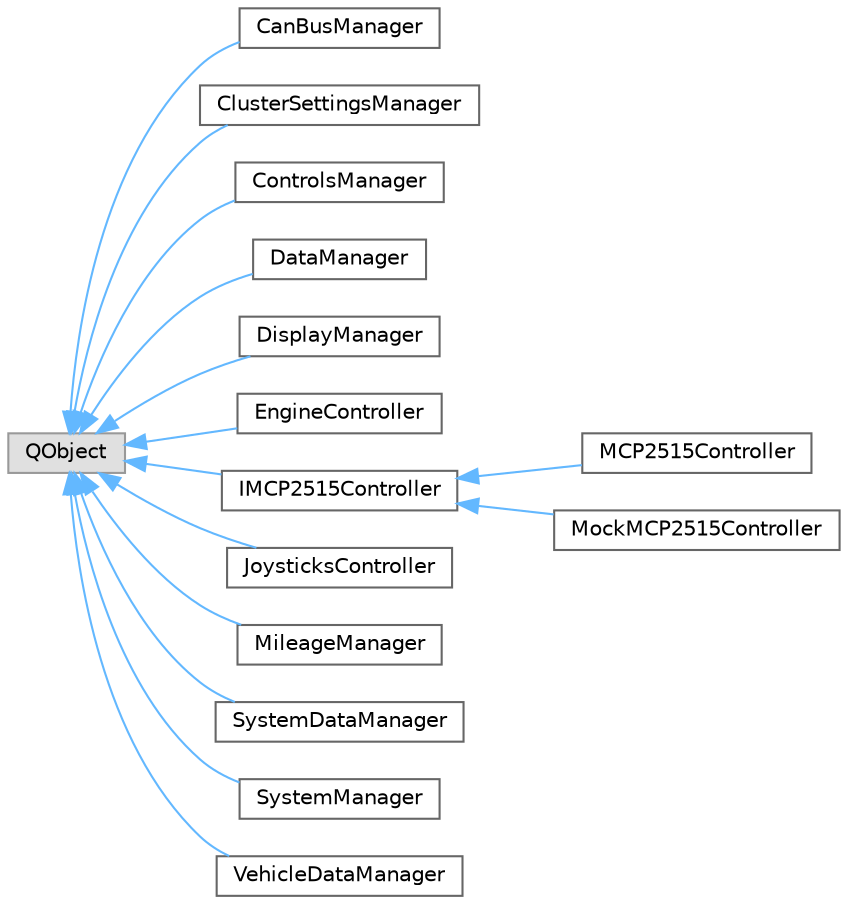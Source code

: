 digraph "Graphical Class Hierarchy"
{
 // LATEX_PDF_SIZE
  bgcolor="transparent";
  edge [fontname=Helvetica,fontsize=10,labelfontname=Helvetica,labelfontsize=10];
  node [fontname=Helvetica,fontsize=10,shape=box,height=0.2,width=0.4];
  rankdir="LR";
  Node0 [id="Node000000",label="QObject",height=0.2,width=0.4,color="grey60", fillcolor="#E0E0E0", style="filled",tooltip=" "];
  Node0 -> Node1 [id="edge18_Node000000_Node000001",dir="back",color="steelblue1",style="solid",tooltip=" "];
  Node1 [id="Node000001",label="CanBusManager",height=0.2,width=0.4,color="grey40", fillcolor="white", style="filled",URL="$classCanBusManager.html",tooltip="Class that manages the CAN bus communication. QObject."];
  Node0 -> Node2 [id="edge19_Node000000_Node000002",dir="back",color="steelblue1",style="solid",tooltip=" "];
  Node2 [id="Node000002",label="ClusterSettingsManager",height=0.2,width=0.4,color="grey40", fillcolor="white", style="filled",URL="$classClusterSettingsManager.html",tooltip=" "];
  Node0 -> Node3 [id="edge20_Node000000_Node000003",dir="back",color="steelblue1",style="solid",tooltip=" "];
  Node3 [id="Node000003",label="ControlsManager",height=0.2,width=0.4,color="grey40", fillcolor="white", style="filled",URL="$classControlsManager.html",tooltip="Class that manages the car's controls. QObject."];
  Node0 -> Node4 [id="edge21_Node000000_Node000004",dir="back",color="steelblue1",style="solid",tooltip=" "];
  Node4 [id="Node000004",label="DataManager",height=0.2,width=0.4,color="grey40", fillcolor="white", style="filled",URL="$classDataManager.html",tooltip="Class that manages the data received from the car's systems. QObject."];
  Node0 -> Node5 [id="edge22_Node000000_Node000005",dir="back",color="steelblue1",style="solid",tooltip=" "];
  Node5 [id="Node000005",label="DisplayManager",height=0.2,width=0.4,color="grey40", fillcolor="white", style="filled",URL="$classDisplayManager.html",tooltip="Class that manages the display of the car manager. QObject."];
  Node0 -> Node6 [id="edge23_Node000000_Node000006",dir="back",color="steelblue1",style="solid",tooltip=" "];
  Node6 [id="Node000006",label="EngineController",height=0.2,width=0.4,color="grey40", fillcolor="white", style="filled",URL="$classEngineController.html",tooltip="Class that controls the car's engine. QObject."];
  Node0 -> Node7 [id="edge24_Node000000_Node000007",dir="back",color="steelblue1",style="solid",tooltip=" "];
  Node7 [id="Node000007",label="IMCP2515Controller",height=0.2,width=0.4,color="grey40", fillcolor="white", style="filled",URL="$classIMCP2515Controller.html",tooltip="Interface for the MCP2515 CAN controller. QObject."];
  Node7 -> Node8 [id="edge25_Node000007_Node000008",dir="back",color="steelblue1",style="solid",tooltip=" "];
  Node8 [id="Node000008",label="MCP2515Controller",height=0.2,width=0.4,color="grey40", fillcolor="white", style="filled",URL="$classMCP2515Controller.html",tooltip="Class that controls the MCP2515 CAN controller. IMCP2515Controller."];
  Node7 -> Node9 [id="edge26_Node000007_Node000009",dir="back",color="steelblue1",style="solid",tooltip=" "];
  Node9 [id="Node000009",label="MockMCP2515Controller",height=0.2,width=0.4,color="grey40", fillcolor="white", style="filled",URL="$classMockMCP2515Controller.html",tooltip="Class to emulate the behavior of the MCP2515 controller."];
  Node0 -> Node10 [id="edge27_Node000000_Node000010",dir="back",color="steelblue1",style="solid",tooltip=" "];
  Node10 [id="Node000010",label="JoysticksController",height=0.2,width=0.4,color="grey40", fillcolor="white", style="filled",URL="$classJoysticksController.html",tooltip="Class that controls the car's steering and speed using a joystick. QObject."];
  Node0 -> Node11 [id="edge28_Node000000_Node000011",dir="back",color="steelblue1",style="solid",tooltip=" "];
  Node11 [id="Node000011",label="MileageManager",height=0.2,width=0.4,color="grey40", fillcolor="white", style="filled",URL="$classMileageManager.html",tooltip="Class that manages the mileage of a vehicle. QObject."];
  Node0 -> Node12 [id="edge29_Node000000_Node000012",dir="back",color="steelblue1",style="solid",tooltip=" "];
  Node12 [id="Node000012",label="SystemDataManager",height=0.2,width=0.4,color="grey40", fillcolor="white", style="filled",URL="$classSystemDataManager.html",tooltip=" "];
  Node0 -> Node13 [id="edge30_Node000000_Node000013",dir="back",color="steelblue1",style="solid",tooltip=" "];
  Node13 [id="Node000013",label="SystemManager",height=0.2,width=0.4,color="grey40", fillcolor="white", style="filled",URL="$classSystemManager.html",tooltip="Class that manages the system time, status, and battery. QObject."];
  Node0 -> Node14 [id="edge31_Node000000_Node000014",dir="back",color="steelblue1",style="solid",tooltip=" "];
  Node14 [id="Node000014",label="VehicleDataManager",height=0.2,width=0.4,color="grey40", fillcolor="white", style="filled",URL="$classVehicleDataManager.html",tooltip=" "];
}
